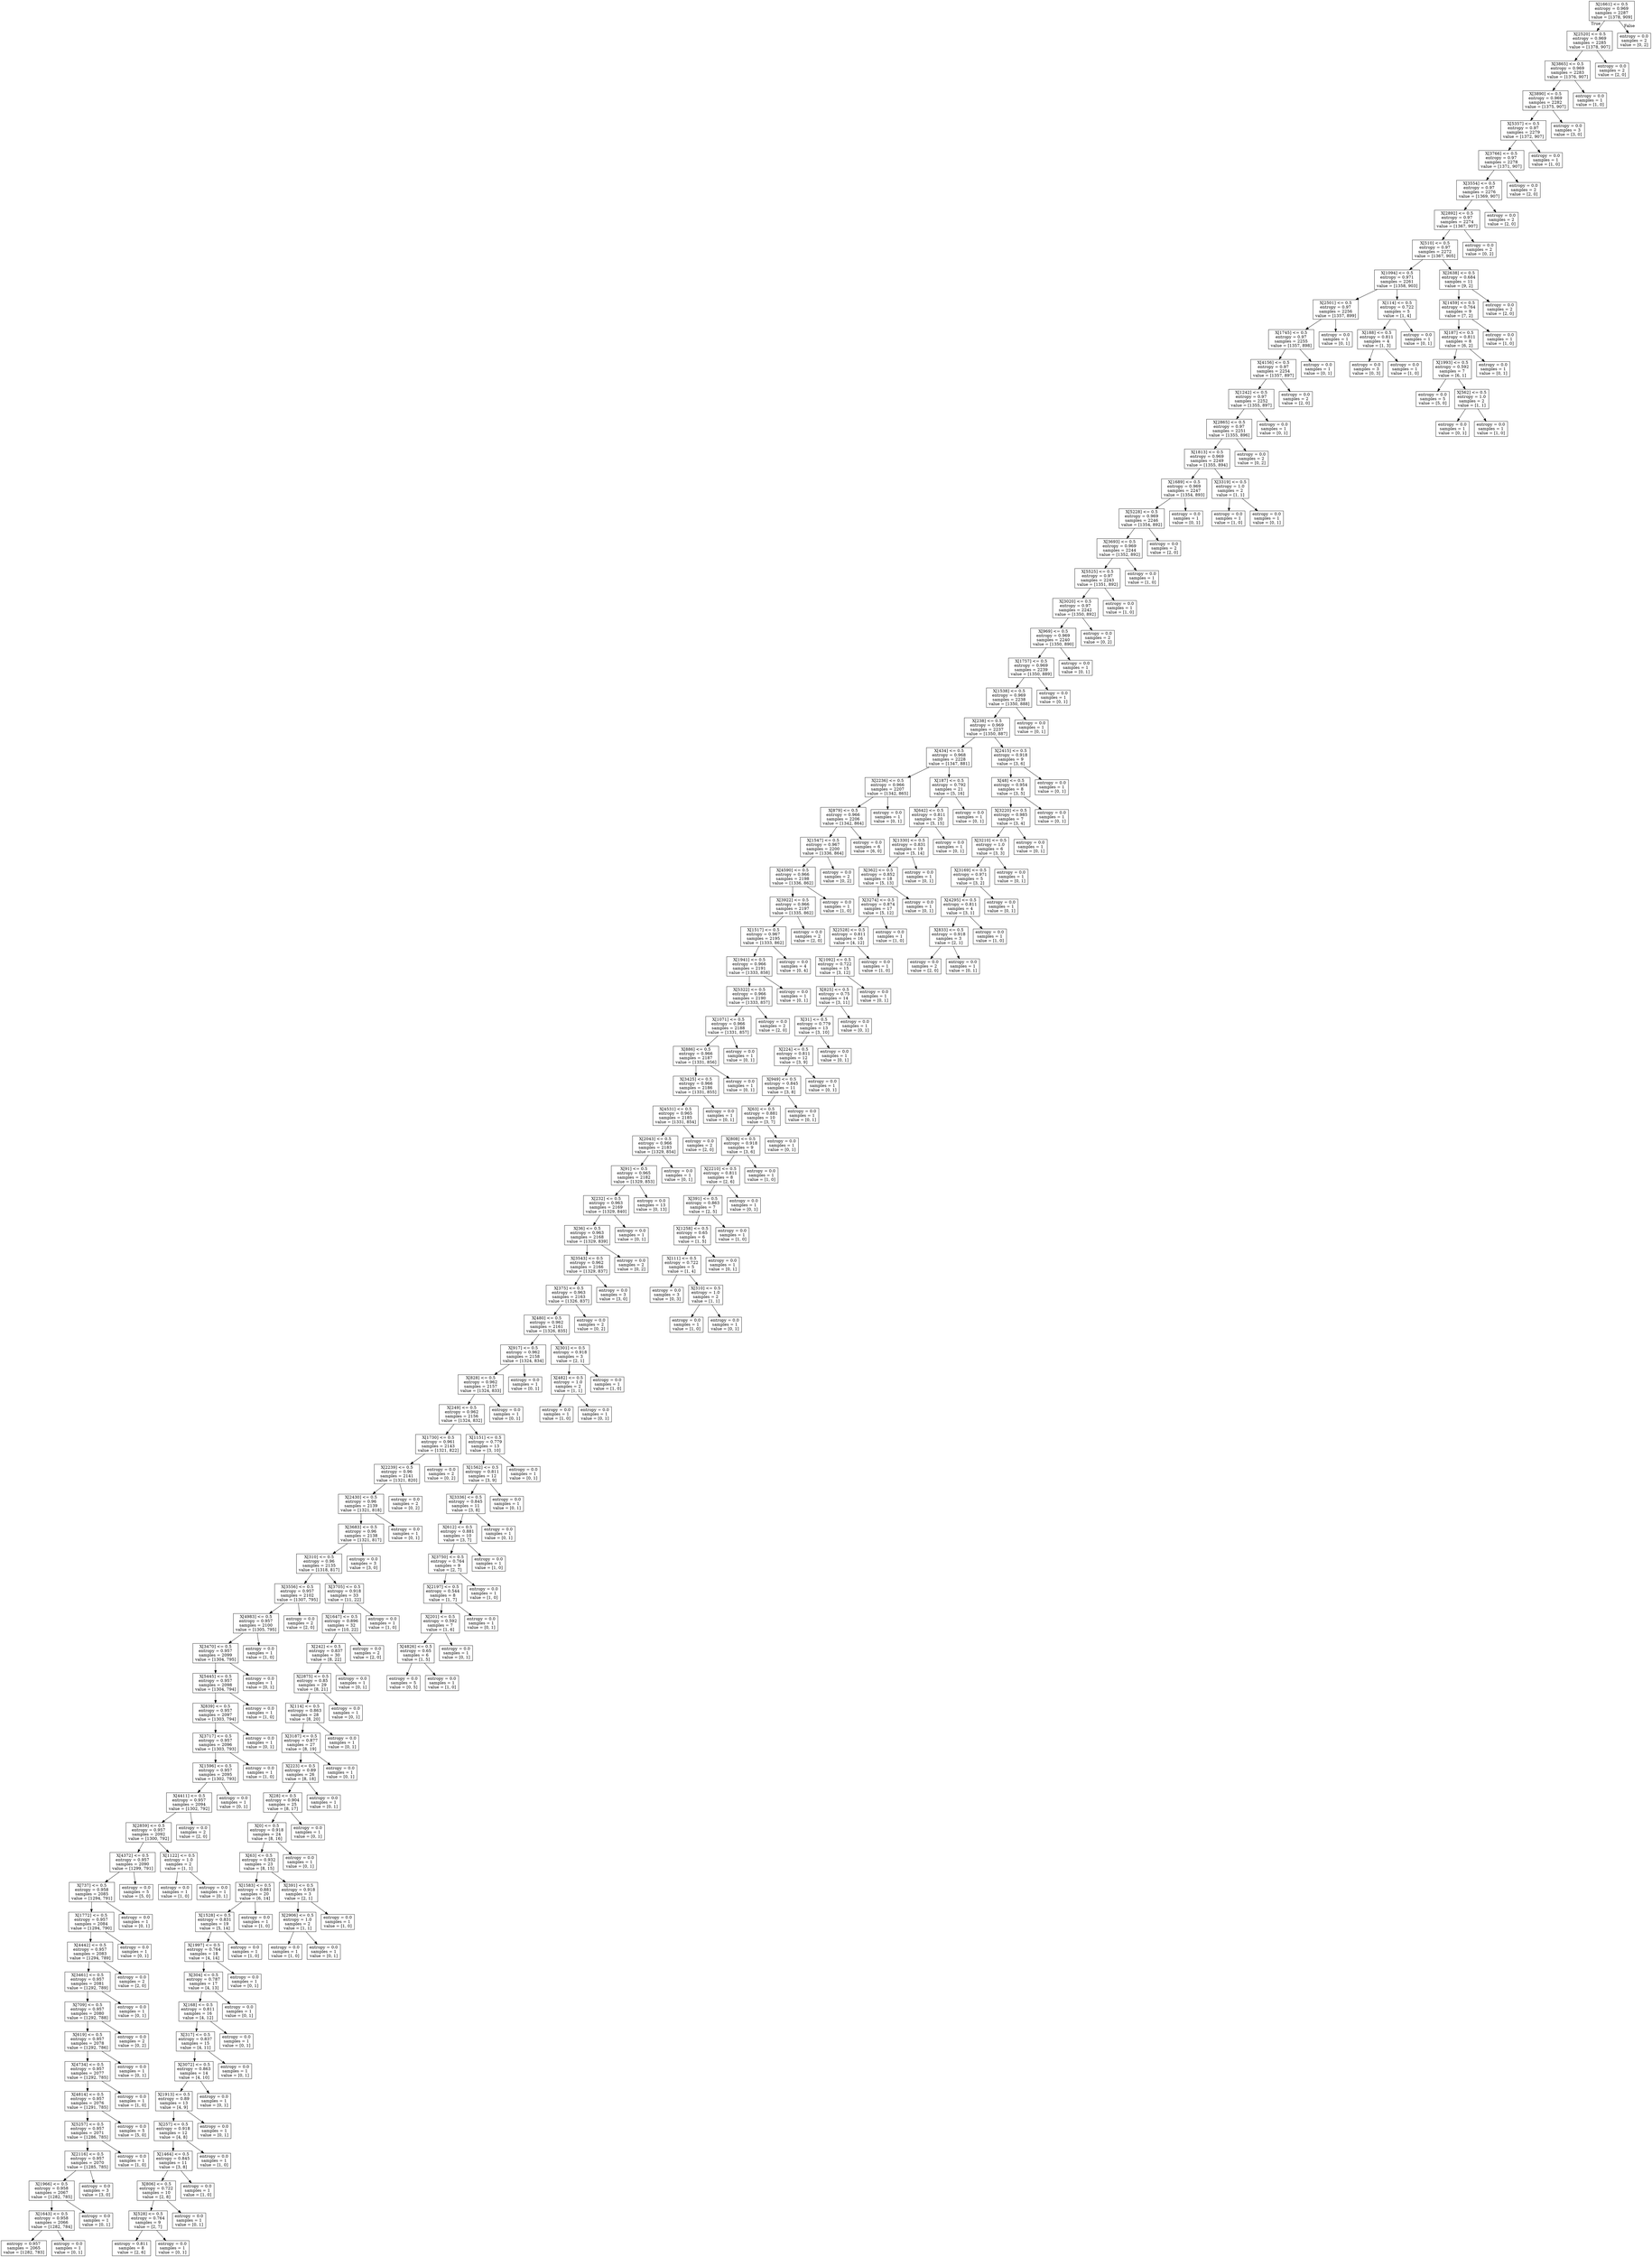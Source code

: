 digraph Tree {
node [shape=box] ;
0 [label="X[1661] <= 0.5\nentropy = 0.969\nsamples = 2287\nvalue = [1378, 909]"] ;
1 [label="X[2520] <= 0.5\nentropy = 0.969\nsamples = 2285\nvalue = [1378, 907]"] ;
0 -> 1 [labeldistance=2.5, labelangle=45, headlabel="True"] ;
2 [label="X[3865] <= 0.5\nentropy = 0.969\nsamples = 2283\nvalue = [1376, 907]"] ;
1 -> 2 ;
3 [label="X[3890] <= 0.5\nentropy = 0.969\nsamples = 2282\nvalue = [1375, 907]"] ;
2 -> 3 ;
4 [label="X[5357] <= 0.5\nentropy = 0.97\nsamples = 2279\nvalue = [1372, 907]"] ;
3 -> 4 ;
5 [label="X[3766] <= 0.5\nentropy = 0.97\nsamples = 2278\nvalue = [1371, 907]"] ;
4 -> 5 ;
6 [label="X[3554] <= 0.5\nentropy = 0.97\nsamples = 2276\nvalue = [1369, 907]"] ;
5 -> 6 ;
7 [label="X[2892] <= 0.5\nentropy = 0.97\nsamples = 2274\nvalue = [1367, 907]"] ;
6 -> 7 ;
8 [label="X[510] <= 0.5\nentropy = 0.97\nsamples = 2272\nvalue = [1367, 905]"] ;
7 -> 8 ;
9 [label="X[1094] <= 0.5\nentropy = 0.971\nsamples = 2261\nvalue = [1358, 903]"] ;
8 -> 9 ;
10 [label="X[2501] <= 0.5\nentropy = 0.97\nsamples = 2256\nvalue = [1357, 899]"] ;
9 -> 10 ;
11 [label="X[1745] <= 0.5\nentropy = 0.97\nsamples = 2255\nvalue = [1357, 898]"] ;
10 -> 11 ;
12 [label="X[4156] <= 0.5\nentropy = 0.97\nsamples = 2254\nvalue = [1357, 897]"] ;
11 -> 12 ;
13 [label="X[1242] <= 0.5\nentropy = 0.97\nsamples = 2252\nvalue = [1355, 897]"] ;
12 -> 13 ;
14 [label="X[2865] <= 0.5\nentropy = 0.97\nsamples = 2251\nvalue = [1355, 896]"] ;
13 -> 14 ;
15 [label="X[1813] <= 0.5\nentropy = 0.969\nsamples = 2249\nvalue = [1355, 894]"] ;
14 -> 15 ;
16 [label="X[1689] <= 0.5\nentropy = 0.969\nsamples = 2247\nvalue = [1354, 893]"] ;
15 -> 16 ;
17 [label="X[5228] <= 0.5\nentropy = 0.969\nsamples = 2246\nvalue = [1354, 892]"] ;
16 -> 17 ;
18 [label="X[3693] <= 0.5\nentropy = 0.969\nsamples = 2244\nvalue = [1352, 892]"] ;
17 -> 18 ;
19 [label="X[5525] <= 0.5\nentropy = 0.97\nsamples = 2243\nvalue = [1351, 892]"] ;
18 -> 19 ;
20 [label="X[3020] <= 0.5\nentropy = 0.97\nsamples = 2242\nvalue = [1350, 892]"] ;
19 -> 20 ;
21 [label="X[969] <= 0.5\nentropy = 0.969\nsamples = 2240\nvalue = [1350, 890]"] ;
20 -> 21 ;
22 [label="X[1757] <= 0.5\nentropy = 0.969\nsamples = 2239\nvalue = [1350, 889]"] ;
21 -> 22 ;
23 [label="X[1538] <= 0.5\nentropy = 0.969\nsamples = 2238\nvalue = [1350, 888]"] ;
22 -> 23 ;
24 [label="X[238] <= 0.5\nentropy = 0.969\nsamples = 2237\nvalue = [1350, 887]"] ;
23 -> 24 ;
25 [label="X[434] <= 0.5\nentropy = 0.968\nsamples = 2228\nvalue = [1347, 881]"] ;
24 -> 25 ;
26 [label="X[2236] <= 0.5\nentropy = 0.966\nsamples = 2207\nvalue = [1342, 865]"] ;
25 -> 26 ;
27 [label="X[879] <= 0.5\nentropy = 0.966\nsamples = 2206\nvalue = [1342, 864]"] ;
26 -> 27 ;
28 [label="X[1547] <= 0.5\nentropy = 0.967\nsamples = 2200\nvalue = [1336, 864]"] ;
27 -> 28 ;
29 [label="X[4590] <= 0.5\nentropy = 0.966\nsamples = 2198\nvalue = [1336, 862]"] ;
28 -> 29 ;
30 [label="X[3922] <= 0.5\nentropy = 0.966\nsamples = 2197\nvalue = [1335, 862]"] ;
29 -> 30 ;
31 [label="X[1517] <= 0.5\nentropy = 0.967\nsamples = 2195\nvalue = [1333, 862]"] ;
30 -> 31 ;
32 [label="X[1941] <= 0.5\nentropy = 0.966\nsamples = 2191\nvalue = [1333, 858]"] ;
31 -> 32 ;
33 [label="X[5322] <= 0.5\nentropy = 0.966\nsamples = 2190\nvalue = [1333, 857]"] ;
32 -> 33 ;
34 [label="X[1071] <= 0.5\nentropy = 0.966\nsamples = 2188\nvalue = [1331, 857]"] ;
33 -> 34 ;
35 [label="X[886] <= 0.5\nentropy = 0.966\nsamples = 2187\nvalue = [1331, 856]"] ;
34 -> 35 ;
36 [label="X[3425] <= 0.5\nentropy = 0.966\nsamples = 2186\nvalue = [1331, 855]"] ;
35 -> 36 ;
37 [label="X[4531] <= 0.5\nentropy = 0.965\nsamples = 2185\nvalue = [1331, 854]"] ;
36 -> 37 ;
38 [label="X[2043] <= 0.5\nentropy = 0.966\nsamples = 2183\nvalue = [1329, 854]"] ;
37 -> 38 ;
39 [label="X[91] <= 0.5\nentropy = 0.965\nsamples = 2182\nvalue = [1329, 853]"] ;
38 -> 39 ;
40 [label="X[232] <= 0.5\nentropy = 0.963\nsamples = 2169\nvalue = [1329, 840]"] ;
39 -> 40 ;
41 [label="X[36] <= 0.5\nentropy = 0.963\nsamples = 2168\nvalue = [1329, 839]"] ;
40 -> 41 ;
42 [label="X[3543] <= 0.5\nentropy = 0.962\nsamples = 2166\nvalue = [1329, 837]"] ;
41 -> 42 ;
43 [label="X[375] <= 0.5\nentropy = 0.963\nsamples = 2163\nvalue = [1326, 837]"] ;
42 -> 43 ;
44 [label="X[480] <= 0.5\nentropy = 0.962\nsamples = 2161\nvalue = [1326, 835]"] ;
43 -> 44 ;
45 [label="X[917] <= 0.5\nentropy = 0.962\nsamples = 2158\nvalue = [1324, 834]"] ;
44 -> 45 ;
46 [label="X[828] <= 0.5\nentropy = 0.962\nsamples = 2157\nvalue = [1324, 833]"] ;
45 -> 46 ;
47 [label="X[249] <= 0.5\nentropy = 0.962\nsamples = 2156\nvalue = [1324, 832]"] ;
46 -> 47 ;
48 [label="X[1730] <= 0.5\nentropy = 0.961\nsamples = 2143\nvalue = [1321, 822]"] ;
47 -> 48 ;
49 [label="X[2239] <= 0.5\nentropy = 0.96\nsamples = 2141\nvalue = [1321, 820]"] ;
48 -> 49 ;
50 [label="X[2430] <= 0.5\nentropy = 0.96\nsamples = 2139\nvalue = [1321, 818]"] ;
49 -> 50 ;
51 [label="X[3683] <= 0.5\nentropy = 0.96\nsamples = 2138\nvalue = [1321, 817]"] ;
50 -> 51 ;
52 [label="X[310] <= 0.5\nentropy = 0.96\nsamples = 2135\nvalue = [1318, 817]"] ;
51 -> 52 ;
53 [label="X[3556] <= 0.5\nentropy = 0.957\nsamples = 2102\nvalue = [1307, 795]"] ;
52 -> 53 ;
54 [label="X[4983] <= 0.5\nentropy = 0.957\nsamples = 2100\nvalue = [1305, 795]"] ;
53 -> 54 ;
55 [label="X[3470] <= 0.5\nentropy = 0.957\nsamples = 2099\nvalue = [1304, 795]"] ;
54 -> 55 ;
56 [label="X[5445] <= 0.5\nentropy = 0.957\nsamples = 2098\nvalue = [1304, 794]"] ;
55 -> 56 ;
57 [label="X[839] <= 0.5\nentropy = 0.957\nsamples = 2097\nvalue = [1303, 794]"] ;
56 -> 57 ;
58 [label="X[3717] <= 0.5\nentropy = 0.957\nsamples = 2096\nvalue = [1303, 793]"] ;
57 -> 58 ;
59 [label="X[1596] <= 0.5\nentropy = 0.957\nsamples = 2095\nvalue = [1302, 793]"] ;
58 -> 59 ;
60 [label="X[4411] <= 0.5\nentropy = 0.957\nsamples = 2094\nvalue = [1302, 792]"] ;
59 -> 60 ;
61 [label="X[2859] <= 0.5\nentropy = 0.957\nsamples = 2092\nvalue = [1300, 792]"] ;
60 -> 61 ;
62 [label="X[4372] <= 0.5\nentropy = 0.957\nsamples = 2090\nvalue = [1299, 791]"] ;
61 -> 62 ;
63 [label="X[737] <= 0.5\nentropy = 0.958\nsamples = 2085\nvalue = [1294, 791]"] ;
62 -> 63 ;
64 [label="X[1772] <= 0.5\nentropy = 0.957\nsamples = 2084\nvalue = [1294, 790]"] ;
63 -> 64 ;
65 [label="X[4442] <= 0.5\nentropy = 0.957\nsamples = 2083\nvalue = [1294, 789]"] ;
64 -> 65 ;
66 [label="X[3461] <= 0.5\nentropy = 0.957\nsamples = 2081\nvalue = [1292, 789]"] ;
65 -> 66 ;
67 [label="X[709] <= 0.5\nentropy = 0.957\nsamples = 2080\nvalue = [1292, 788]"] ;
66 -> 67 ;
68 [label="X[619] <= 0.5\nentropy = 0.957\nsamples = 2078\nvalue = [1292, 786]"] ;
67 -> 68 ;
69 [label="X[4734] <= 0.5\nentropy = 0.957\nsamples = 2077\nvalue = [1292, 785]"] ;
68 -> 69 ;
70 [label="X[4814] <= 0.5\nentropy = 0.957\nsamples = 2076\nvalue = [1291, 785]"] ;
69 -> 70 ;
71 [label="X[5257] <= 0.5\nentropy = 0.957\nsamples = 2071\nvalue = [1286, 785]"] ;
70 -> 71 ;
72 [label="X[2116] <= 0.5\nentropy = 0.957\nsamples = 2070\nvalue = [1285, 785]"] ;
71 -> 72 ;
73 [label="X[1966] <= 0.5\nentropy = 0.958\nsamples = 2067\nvalue = [1282, 785]"] ;
72 -> 73 ;
74 [label="X[1643] <= 0.5\nentropy = 0.958\nsamples = 2066\nvalue = [1282, 784]"] ;
73 -> 74 ;
75 [label="entropy = 0.957\nsamples = 2065\nvalue = [1282, 783]"] ;
74 -> 75 ;
76 [label="entropy = 0.0\nsamples = 1\nvalue = [0, 1]"] ;
74 -> 76 ;
77 [label="entropy = 0.0\nsamples = 1\nvalue = [0, 1]"] ;
73 -> 77 ;
78 [label="entropy = 0.0\nsamples = 3\nvalue = [3, 0]"] ;
72 -> 78 ;
79 [label="entropy = 0.0\nsamples = 1\nvalue = [1, 0]"] ;
71 -> 79 ;
80 [label="entropy = 0.0\nsamples = 5\nvalue = [5, 0]"] ;
70 -> 80 ;
81 [label="entropy = 0.0\nsamples = 1\nvalue = [1, 0]"] ;
69 -> 81 ;
82 [label="entropy = 0.0\nsamples = 1\nvalue = [0, 1]"] ;
68 -> 82 ;
83 [label="entropy = 0.0\nsamples = 2\nvalue = [0, 2]"] ;
67 -> 83 ;
84 [label="entropy = 0.0\nsamples = 1\nvalue = [0, 1]"] ;
66 -> 84 ;
85 [label="entropy = 0.0\nsamples = 2\nvalue = [2, 0]"] ;
65 -> 85 ;
86 [label="entropy = 0.0\nsamples = 1\nvalue = [0, 1]"] ;
64 -> 86 ;
87 [label="entropy = 0.0\nsamples = 1\nvalue = [0, 1]"] ;
63 -> 87 ;
88 [label="entropy = 0.0\nsamples = 5\nvalue = [5, 0]"] ;
62 -> 88 ;
89 [label="X[1122] <= 0.5\nentropy = 1.0\nsamples = 2\nvalue = [1, 1]"] ;
61 -> 89 ;
90 [label="entropy = 0.0\nsamples = 1\nvalue = [1, 0]"] ;
89 -> 90 ;
91 [label="entropy = 0.0\nsamples = 1\nvalue = [0, 1]"] ;
89 -> 91 ;
92 [label="entropy = 0.0\nsamples = 2\nvalue = [2, 0]"] ;
60 -> 92 ;
93 [label="entropy = 0.0\nsamples = 1\nvalue = [0, 1]"] ;
59 -> 93 ;
94 [label="entropy = 0.0\nsamples = 1\nvalue = [1, 0]"] ;
58 -> 94 ;
95 [label="entropy = 0.0\nsamples = 1\nvalue = [0, 1]"] ;
57 -> 95 ;
96 [label="entropy = 0.0\nsamples = 1\nvalue = [1, 0]"] ;
56 -> 96 ;
97 [label="entropy = 0.0\nsamples = 1\nvalue = [0, 1]"] ;
55 -> 97 ;
98 [label="entropy = 0.0\nsamples = 1\nvalue = [1, 0]"] ;
54 -> 98 ;
99 [label="entropy = 0.0\nsamples = 2\nvalue = [2, 0]"] ;
53 -> 99 ;
100 [label="X[3705] <= 0.5\nentropy = 0.918\nsamples = 33\nvalue = [11, 22]"] ;
52 -> 100 ;
101 [label="X[1647] <= 0.5\nentropy = 0.896\nsamples = 32\nvalue = [10, 22]"] ;
100 -> 101 ;
102 [label="X[242] <= 0.5\nentropy = 0.837\nsamples = 30\nvalue = [8, 22]"] ;
101 -> 102 ;
103 [label="X[2875] <= 0.5\nentropy = 0.85\nsamples = 29\nvalue = [8, 21]"] ;
102 -> 103 ;
104 [label="X[114] <= 0.5\nentropy = 0.863\nsamples = 28\nvalue = [8, 20]"] ;
103 -> 104 ;
105 [label="X[3187] <= 0.5\nentropy = 0.877\nsamples = 27\nvalue = [8, 19]"] ;
104 -> 105 ;
106 [label="X[223] <= 0.5\nentropy = 0.89\nsamples = 26\nvalue = [8, 18]"] ;
105 -> 106 ;
107 [label="X[28] <= 0.5\nentropy = 0.904\nsamples = 25\nvalue = [8, 17]"] ;
106 -> 107 ;
108 [label="X[0] <= 0.5\nentropy = 0.918\nsamples = 24\nvalue = [8, 16]"] ;
107 -> 108 ;
109 [label="X[63] <= 0.5\nentropy = 0.932\nsamples = 23\nvalue = [8, 15]"] ;
108 -> 109 ;
110 [label="X[1583] <= 0.5\nentropy = 0.881\nsamples = 20\nvalue = [6, 14]"] ;
109 -> 110 ;
111 [label="X[1528] <= 0.5\nentropy = 0.831\nsamples = 19\nvalue = [5, 14]"] ;
110 -> 111 ;
112 [label="X[1997] <= 0.5\nentropy = 0.764\nsamples = 18\nvalue = [4, 14]"] ;
111 -> 112 ;
113 [label="X[304] <= 0.5\nentropy = 0.787\nsamples = 17\nvalue = [4, 13]"] ;
112 -> 113 ;
114 [label="X[168] <= 0.5\nentropy = 0.811\nsamples = 16\nvalue = [4, 12]"] ;
113 -> 114 ;
115 [label="X[317] <= 0.5\nentropy = 0.837\nsamples = 15\nvalue = [4, 11]"] ;
114 -> 115 ;
116 [label="X[3072] <= 0.5\nentropy = 0.863\nsamples = 14\nvalue = [4, 10]"] ;
115 -> 116 ;
117 [label="X[1913] <= 0.5\nentropy = 0.89\nsamples = 13\nvalue = [4, 9]"] ;
116 -> 117 ;
118 [label="X[257] <= 0.5\nentropy = 0.918\nsamples = 12\nvalue = [4, 8]"] ;
117 -> 118 ;
119 [label="X[1464] <= 0.5\nentropy = 0.845\nsamples = 11\nvalue = [3, 8]"] ;
118 -> 119 ;
120 [label="X[806] <= 0.5\nentropy = 0.722\nsamples = 10\nvalue = [2, 8]"] ;
119 -> 120 ;
121 [label="X[528] <= 0.5\nentropy = 0.764\nsamples = 9\nvalue = [2, 7]"] ;
120 -> 121 ;
122 [label="entropy = 0.811\nsamples = 8\nvalue = [2, 6]"] ;
121 -> 122 ;
123 [label="entropy = 0.0\nsamples = 1\nvalue = [0, 1]"] ;
121 -> 123 ;
124 [label="entropy = 0.0\nsamples = 1\nvalue = [0, 1]"] ;
120 -> 124 ;
125 [label="entropy = 0.0\nsamples = 1\nvalue = [1, 0]"] ;
119 -> 125 ;
126 [label="entropy = 0.0\nsamples = 1\nvalue = [1, 0]"] ;
118 -> 126 ;
127 [label="entropy = 0.0\nsamples = 1\nvalue = [0, 1]"] ;
117 -> 127 ;
128 [label="entropy = 0.0\nsamples = 1\nvalue = [0, 1]"] ;
116 -> 128 ;
129 [label="entropy = 0.0\nsamples = 1\nvalue = [0, 1]"] ;
115 -> 129 ;
130 [label="entropy = 0.0\nsamples = 1\nvalue = [0, 1]"] ;
114 -> 130 ;
131 [label="entropy = 0.0\nsamples = 1\nvalue = [0, 1]"] ;
113 -> 131 ;
132 [label="entropy = 0.0\nsamples = 1\nvalue = [0, 1]"] ;
112 -> 132 ;
133 [label="entropy = 0.0\nsamples = 1\nvalue = [1, 0]"] ;
111 -> 133 ;
134 [label="entropy = 0.0\nsamples = 1\nvalue = [1, 0]"] ;
110 -> 134 ;
135 [label="X[391] <= 0.5\nentropy = 0.918\nsamples = 3\nvalue = [2, 1]"] ;
109 -> 135 ;
136 [label="X[2906] <= 0.5\nentropy = 1.0\nsamples = 2\nvalue = [1, 1]"] ;
135 -> 136 ;
137 [label="entropy = 0.0\nsamples = 1\nvalue = [1, 0]"] ;
136 -> 137 ;
138 [label="entropy = 0.0\nsamples = 1\nvalue = [0, 1]"] ;
136 -> 138 ;
139 [label="entropy = 0.0\nsamples = 1\nvalue = [1, 0]"] ;
135 -> 139 ;
140 [label="entropy = 0.0\nsamples = 1\nvalue = [0, 1]"] ;
108 -> 140 ;
141 [label="entropy = 0.0\nsamples = 1\nvalue = [0, 1]"] ;
107 -> 141 ;
142 [label="entropy = 0.0\nsamples = 1\nvalue = [0, 1]"] ;
106 -> 142 ;
143 [label="entropy = 0.0\nsamples = 1\nvalue = [0, 1]"] ;
105 -> 143 ;
144 [label="entropy = 0.0\nsamples = 1\nvalue = [0, 1]"] ;
104 -> 144 ;
145 [label="entropy = 0.0\nsamples = 1\nvalue = [0, 1]"] ;
103 -> 145 ;
146 [label="entropy = 0.0\nsamples = 1\nvalue = [0, 1]"] ;
102 -> 146 ;
147 [label="entropy = 0.0\nsamples = 2\nvalue = [2, 0]"] ;
101 -> 147 ;
148 [label="entropy = 0.0\nsamples = 1\nvalue = [1, 0]"] ;
100 -> 148 ;
149 [label="entropy = 0.0\nsamples = 3\nvalue = [3, 0]"] ;
51 -> 149 ;
150 [label="entropy = 0.0\nsamples = 1\nvalue = [0, 1]"] ;
50 -> 150 ;
151 [label="entropy = 0.0\nsamples = 2\nvalue = [0, 2]"] ;
49 -> 151 ;
152 [label="entropy = 0.0\nsamples = 2\nvalue = [0, 2]"] ;
48 -> 152 ;
153 [label="X[1151] <= 0.5\nentropy = 0.779\nsamples = 13\nvalue = [3, 10]"] ;
47 -> 153 ;
154 [label="X[1562] <= 0.5\nentropy = 0.811\nsamples = 12\nvalue = [3, 9]"] ;
153 -> 154 ;
155 [label="X[3336] <= 0.5\nentropy = 0.845\nsamples = 11\nvalue = [3, 8]"] ;
154 -> 155 ;
156 [label="X[612] <= 0.5\nentropy = 0.881\nsamples = 10\nvalue = [3, 7]"] ;
155 -> 156 ;
157 [label="X[3750] <= 0.5\nentropy = 0.764\nsamples = 9\nvalue = [2, 7]"] ;
156 -> 157 ;
158 [label="X[2197] <= 0.5\nentropy = 0.544\nsamples = 8\nvalue = [1, 7]"] ;
157 -> 158 ;
159 [label="X[201] <= 0.5\nentropy = 0.592\nsamples = 7\nvalue = [1, 6]"] ;
158 -> 159 ;
160 [label="X[4826] <= 0.5\nentropy = 0.65\nsamples = 6\nvalue = [1, 5]"] ;
159 -> 160 ;
161 [label="entropy = 0.0\nsamples = 5\nvalue = [0, 5]"] ;
160 -> 161 ;
162 [label="entropy = 0.0\nsamples = 1\nvalue = [1, 0]"] ;
160 -> 162 ;
163 [label="entropy = 0.0\nsamples = 1\nvalue = [0, 1]"] ;
159 -> 163 ;
164 [label="entropy = 0.0\nsamples = 1\nvalue = [0, 1]"] ;
158 -> 164 ;
165 [label="entropy = 0.0\nsamples = 1\nvalue = [1, 0]"] ;
157 -> 165 ;
166 [label="entropy = 0.0\nsamples = 1\nvalue = [1, 0]"] ;
156 -> 166 ;
167 [label="entropy = 0.0\nsamples = 1\nvalue = [0, 1]"] ;
155 -> 167 ;
168 [label="entropy = 0.0\nsamples = 1\nvalue = [0, 1]"] ;
154 -> 168 ;
169 [label="entropy = 0.0\nsamples = 1\nvalue = [0, 1]"] ;
153 -> 169 ;
170 [label="entropy = 0.0\nsamples = 1\nvalue = [0, 1]"] ;
46 -> 170 ;
171 [label="entropy = 0.0\nsamples = 1\nvalue = [0, 1]"] ;
45 -> 171 ;
172 [label="X[301] <= 0.5\nentropy = 0.918\nsamples = 3\nvalue = [2, 1]"] ;
44 -> 172 ;
173 [label="X[482] <= 0.5\nentropy = 1.0\nsamples = 2\nvalue = [1, 1]"] ;
172 -> 173 ;
174 [label="entropy = 0.0\nsamples = 1\nvalue = [1, 0]"] ;
173 -> 174 ;
175 [label="entropy = 0.0\nsamples = 1\nvalue = [0, 1]"] ;
173 -> 175 ;
176 [label="entropy = 0.0\nsamples = 1\nvalue = [1, 0]"] ;
172 -> 176 ;
177 [label="entropy = 0.0\nsamples = 2\nvalue = [0, 2]"] ;
43 -> 177 ;
178 [label="entropy = 0.0\nsamples = 3\nvalue = [3, 0]"] ;
42 -> 178 ;
179 [label="entropy = 0.0\nsamples = 2\nvalue = [0, 2]"] ;
41 -> 179 ;
180 [label="entropy = 0.0\nsamples = 1\nvalue = [0, 1]"] ;
40 -> 180 ;
181 [label="entropy = 0.0\nsamples = 13\nvalue = [0, 13]"] ;
39 -> 181 ;
182 [label="entropy = 0.0\nsamples = 1\nvalue = [0, 1]"] ;
38 -> 182 ;
183 [label="entropy = 0.0\nsamples = 2\nvalue = [2, 0]"] ;
37 -> 183 ;
184 [label="entropy = 0.0\nsamples = 1\nvalue = [0, 1]"] ;
36 -> 184 ;
185 [label="entropy = 0.0\nsamples = 1\nvalue = [0, 1]"] ;
35 -> 185 ;
186 [label="entropy = 0.0\nsamples = 1\nvalue = [0, 1]"] ;
34 -> 186 ;
187 [label="entropy = 0.0\nsamples = 2\nvalue = [2, 0]"] ;
33 -> 187 ;
188 [label="entropy = 0.0\nsamples = 1\nvalue = [0, 1]"] ;
32 -> 188 ;
189 [label="entropy = 0.0\nsamples = 4\nvalue = [0, 4]"] ;
31 -> 189 ;
190 [label="entropy = 0.0\nsamples = 2\nvalue = [2, 0]"] ;
30 -> 190 ;
191 [label="entropy = 0.0\nsamples = 1\nvalue = [1, 0]"] ;
29 -> 191 ;
192 [label="entropy = 0.0\nsamples = 2\nvalue = [0, 2]"] ;
28 -> 192 ;
193 [label="entropy = 0.0\nsamples = 6\nvalue = [6, 0]"] ;
27 -> 193 ;
194 [label="entropy = 0.0\nsamples = 1\nvalue = [0, 1]"] ;
26 -> 194 ;
195 [label="X[187] <= 0.5\nentropy = 0.792\nsamples = 21\nvalue = [5, 16]"] ;
25 -> 195 ;
196 [label="X[642] <= 0.5\nentropy = 0.811\nsamples = 20\nvalue = [5, 15]"] ;
195 -> 196 ;
197 [label="X[1330] <= 0.5\nentropy = 0.831\nsamples = 19\nvalue = [5, 14]"] ;
196 -> 197 ;
198 [label="X[362] <= 0.5\nentropy = 0.852\nsamples = 18\nvalue = [5, 13]"] ;
197 -> 198 ;
199 [label="X[3274] <= 0.5\nentropy = 0.874\nsamples = 17\nvalue = [5, 12]"] ;
198 -> 199 ;
200 [label="X[2528] <= 0.5\nentropy = 0.811\nsamples = 16\nvalue = [4, 12]"] ;
199 -> 200 ;
201 [label="X[1092] <= 0.5\nentropy = 0.722\nsamples = 15\nvalue = [3, 12]"] ;
200 -> 201 ;
202 [label="X[825] <= 0.5\nentropy = 0.75\nsamples = 14\nvalue = [3, 11]"] ;
201 -> 202 ;
203 [label="X[31] <= 0.5\nentropy = 0.779\nsamples = 13\nvalue = [3, 10]"] ;
202 -> 203 ;
204 [label="X[224] <= 0.5\nentropy = 0.811\nsamples = 12\nvalue = [3, 9]"] ;
203 -> 204 ;
205 [label="X[949] <= 0.5\nentropy = 0.845\nsamples = 11\nvalue = [3, 8]"] ;
204 -> 205 ;
206 [label="X[63] <= 0.5\nentropy = 0.881\nsamples = 10\nvalue = [3, 7]"] ;
205 -> 206 ;
207 [label="X[808] <= 0.5\nentropy = 0.918\nsamples = 9\nvalue = [3, 6]"] ;
206 -> 207 ;
208 [label="X[2210] <= 0.5\nentropy = 0.811\nsamples = 8\nvalue = [2, 6]"] ;
207 -> 208 ;
209 [label="X[391] <= 0.5\nentropy = 0.863\nsamples = 7\nvalue = [2, 5]"] ;
208 -> 209 ;
210 [label="X[1258] <= 0.5\nentropy = 0.65\nsamples = 6\nvalue = [1, 5]"] ;
209 -> 210 ;
211 [label="X[111] <= 0.5\nentropy = 0.722\nsamples = 5\nvalue = [1, 4]"] ;
210 -> 211 ;
212 [label="entropy = 0.0\nsamples = 3\nvalue = [0, 3]"] ;
211 -> 212 ;
213 [label="X[310] <= 0.5\nentropy = 1.0\nsamples = 2\nvalue = [1, 1]"] ;
211 -> 213 ;
214 [label="entropy = 0.0\nsamples = 1\nvalue = [1, 0]"] ;
213 -> 214 ;
215 [label="entropy = 0.0\nsamples = 1\nvalue = [0, 1]"] ;
213 -> 215 ;
216 [label="entropy = 0.0\nsamples = 1\nvalue = [0, 1]"] ;
210 -> 216 ;
217 [label="entropy = 0.0\nsamples = 1\nvalue = [1, 0]"] ;
209 -> 217 ;
218 [label="entropy = 0.0\nsamples = 1\nvalue = [0, 1]"] ;
208 -> 218 ;
219 [label="entropy = 0.0\nsamples = 1\nvalue = [1, 0]"] ;
207 -> 219 ;
220 [label="entropy = 0.0\nsamples = 1\nvalue = [0, 1]"] ;
206 -> 220 ;
221 [label="entropy = 0.0\nsamples = 1\nvalue = [0, 1]"] ;
205 -> 221 ;
222 [label="entropy = 0.0\nsamples = 1\nvalue = [0, 1]"] ;
204 -> 222 ;
223 [label="entropy = 0.0\nsamples = 1\nvalue = [0, 1]"] ;
203 -> 223 ;
224 [label="entropy = 0.0\nsamples = 1\nvalue = [0, 1]"] ;
202 -> 224 ;
225 [label="entropy = 0.0\nsamples = 1\nvalue = [0, 1]"] ;
201 -> 225 ;
226 [label="entropy = 0.0\nsamples = 1\nvalue = [1, 0]"] ;
200 -> 226 ;
227 [label="entropy = 0.0\nsamples = 1\nvalue = [1, 0]"] ;
199 -> 227 ;
228 [label="entropy = 0.0\nsamples = 1\nvalue = [0, 1]"] ;
198 -> 228 ;
229 [label="entropy = 0.0\nsamples = 1\nvalue = [0, 1]"] ;
197 -> 229 ;
230 [label="entropy = 0.0\nsamples = 1\nvalue = [0, 1]"] ;
196 -> 230 ;
231 [label="entropy = 0.0\nsamples = 1\nvalue = [0, 1]"] ;
195 -> 231 ;
232 [label="X[2415] <= 0.5\nentropy = 0.918\nsamples = 9\nvalue = [3, 6]"] ;
24 -> 232 ;
233 [label="X[48] <= 0.5\nentropy = 0.954\nsamples = 8\nvalue = [3, 5]"] ;
232 -> 233 ;
234 [label="X[3220] <= 0.5\nentropy = 0.985\nsamples = 7\nvalue = [3, 4]"] ;
233 -> 234 ;
235 [label="X[3210] <= 0.5\nentropy = 1.0\nsamples = 6\nvalue = [3, 3]"] ;
234 -> 235 ;
236 [label="X[3169] <= 0.5\nentropy = 0.971\nsamples = 5\nvalue = [3, 2]"] ;
235 -> 236 ;
237 [label="X[4295] <= 0.5\nentropy = 0.811\nsamples = 4\nvalue = [3, 1]"] ;
236 -> 237 ;
238 [label="X[833] <= 0.5\nentropy = 0.918\nsamples = 3\nvalue = [2, 1]"] ;
237 -> 238 ;
239 [label="entropy = 0.0\nsamples = 2\nvalue = [2, 0]"] ;
238 -> 239 ;
240 [label="entropy = 0.0\nsamples = 1\nvalue = [0, 1]"] ;
238 -> 240 ;
241 [label="entropy = 0.0\nsamples = 1\nvalue = [1, 0]"] ;
237 -> 241 ;
242 [label="entropy = 0.0\nsamples = 1\nvalue = [0, 1]"] ;
236 -> 242 ;
243 [label="entropy = 0.0\nsamples = 1\nvalue = [0, 1]"] ;
235 -> 243 ;
244 [label="entropy = 0.0\nsamples = 1\nvalue = [0, 1]"] ;
234 -> 244 ;
245 [label="entropy = 0.0\nsamples = 1\nvalue = [0, 1]"] ;
233 -> 245 ;
246 [label="entropy = 0.0\nsamples = 1\nvalue = [0, 1]"] ;
232 -> 246 ;
247 [label="entropy = 0.0\nsamples = 1\nvalue = [0, 1]"] ;
23 -> 247 ;
248 [label="entropy = 0.0\nsamples = 1\nvalue = [0, 1]"] ;
22 -> 248 ;
249 [label="entropy = 0.0\nsamples = 1\nvalue = [0, 1]"] ;
21 -> 249 ;
250 [label="entropy = 0.0\nsamples = 2\nvalue = [0, 2]"] ;
20 -> 250 ;
251 [label="entropy = 0.0\nsamples = 1\nvalue = [1, 0]"] ;
19 -> 251 ;
252 [label="entropy = 0.0\nsamples = 1\nvalue = [1, 0]"] ;
18 -> 252 ;
253 [label="entropy = 0.0\nsamples = 2\nvalue = [2, 0]"] ;
17 -> 253 ;
254 [label="entropy = 0.0\nsamples = 1\nvalue = [0, 1]"] ;
16 -> 254 ;
255 [label="X[3319] <= 0.5\nentropy = 1.0\nsamples = 2\nvalue = [1, 1]"] ;
15 -> 255 ;
256 [label="entropy = 0.0\nsamples = 1\nvalue = [1, 0]"] ;
255 -> 256 ;
257 [label="entropy = 0.0\nsamples = 1\nvalue = [0, 1]"] ;
255 -> 257 ;
258 [label="entropy = 0.0\nsamples = 2\nvalue = [0, 2]"] ;
14 -> 258 ;
259 [label="entropy = 0.0\nsamples = 1\nvalue = [0, 1]"] ;
13 -> 259 ;
260 [label="entropy = 0.0\nsamples = 2\nvalue = [2, 0]"] ;
12 -> 260 ;
261 [label="entropy = 0.0\nsamples = 1\nvalue = [0, 1]"] ;
11 -> 261 ;
262 [label="entropy = 0.0\nsamples = 1\nvalue = [0, 1]"] ;
10 -> 262 ;
263 [label="X[114] <= 0.5\nentropy = 0.722\nsamples = 5\nvalue = [1, 4]"] ;
9 -> 263 ;
264 [label="X[188] <= 0.5\nentropy = 0.811\nsamples = 4\nvalue = [1, 3]"] ;
263 -> 264 ;
265 [label="entropy = 0.0\nsamples = 3\nvalue = [0, 3]"] ;
264 -> 265 ;
266 [label="entropy = 0.0\nsamples = 1\nvalue = [1, 0]"] ;
264 -> 266 ;
267 [label="entropy = 0.0\nsamples = 1\nvalue = [0, 1]"] ;
263 -> 267 ;
268 [label="X[2638] <= 0.5\nentropy = 0.684\nsamples = 11\nvalue = [9, 2]"] ;
8 -> 268 ;
269 [label="X[1459] <= 0.5\nentropy = 0.764\nsamples = 9\nvalue = [7, 2]"] ;
268 -> 269 ;
270 [label="X[187] <= 0.5\nentropy = 0.811\nsamples = 8\nvalue = [6, 2]"] ;
269 -> 270 ;
271 [label="X[1993] <= 0.5\nentropy = 0.592\nsamples = 7\nvalue = [6, 1]"] ;
270 -> 271 ;
272 [label="entropy = 0.0\nsamples = 5\nvalue = [5, 0]"] ;
271 -> 272 ;
273 [label="X[562] <= 0.5\nentropy = 1.0\nsamples = 2\nvalue = [1, 1]"] ;
271 -> 273 ;
274 [label="entropy = 0.0\nsamples = 1\nvalue = [0, 1]"] ;
273 -> 274 ;
275 [label="entropy = 0.0\nsamples = 1\nvalue = [1, 0]"] ;
273 -> 275 ;
276 [label="entropy = 0.0\nsamples = 1\nvalue = [0, 1]"] ;
270 -> 276 ;
277 [label="entropy = 0.0\nsamples = 1\nvalue = [1, 0]"] ;
269 -> 277 ;
278 [label="entropy = 0.0\nsamples = 2\nvalue = [2, 0]"] ;
268 -> 278 ;
279 [label="entropy = 0.0\nsamples = 2\nvalue = [0, 2]"] ;
7 -> 279 ;
280 [label="entropy = 0.0\nsamples = 2\nvalue = [2, 0]"] ;
6 -> 280 ;
281 [label="entropy = 0.0\nsamples = 2\nvalue = [2, 0]"] ;
5 -> 281 ;
282 [label="entropy = 0.0\nsamples = 1\nvalue = [1, 0]"] ;
4 -> 282 ;
283 [label="entropy = 0.0\nsamples = 3\nvalue = [3, 0]"] ;
3 -> 283 ;
284 [label="entropy = 0.0\nsamples = 1\nvalue = [1, 0]"] ;
2 -> 284 ;
285 [label="entropy = 0.0\nsamples = 2\nvalue = [2, 0]"] ;
1 -> 285 ;
286 [label="entropy = 0.0\nsamples = 2\nvalue = [0, 2]"] ;
0 -> 286 [labeldistance=2.5, labelangle=-45, headlabel="False"] ;
}